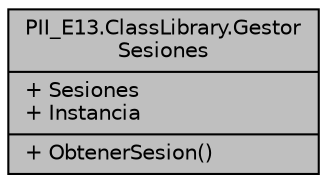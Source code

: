digraph "PII_E13.ClassLibrary.GestorSesiones"
{
 // INTERACTIVE_SVG=YES
 // LATEX_PDF_SIZE
  edge [fontname="Helvetica",fontsize="10",labelfontname="Helvetica",labelfontsize="10"];
  node [fontname="Helvetica",fontsize="10",shape=record];
  Node1 [label="{PII_E13.ClassLibrary.Gestor\lSesiones\n|+ Sesiones\l+ Instancia\l|+ ObtenerSesion()\l}",height=0.2,width=0.4,color="black", fillcolor="grey75", style="filled", fontcolor="black",tooltip="Clase encargada de administrar todas las sesiones del sistema por lo que cumple con SRP y Expert...."];
}

